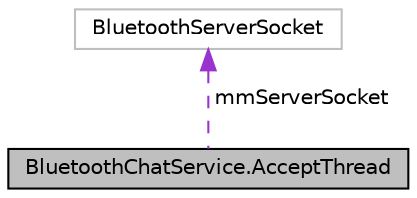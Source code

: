 digraph G
{
  edge [fontname="Helvetica",fontsize="10",labelfontname="Helvetica",labelfontsize="10"];
  node [fontname="Helvetica",fontsize="10",shape=record];
  Node1 [label="BluetoothChatService.AcceptThread",height=0.2,width=0.4,color="black", fillcolor="grey75", style="filled" fontcolor="black"];
  Node2 -> Node1 [dir="back",color="darkorchid3",fontsize="10",style="dashed",label=" mmServerSocket" ,fontname="Helvetica"];
  Node2 [label="BluetoothServerSocket",height=0.2,width=0.4,color="grey75", fillcolor="white", style="filled"];
}

